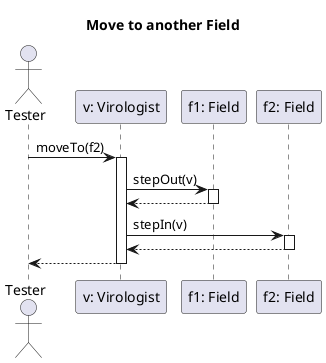 @startuml Move to another Field

title Move to another Field

actor Tester as t
participant "v: Virologist" as v
participant "f1: Field" as f1
participant "f2: Field" as f2

t -> v ++ : moveTo(f2)
    v -> f1 ++ : stepOut(v)
    f1 --> v --
    v -> f2 ++ : stepIn(v)
    f2 --> v --
v --> t --

@enduml